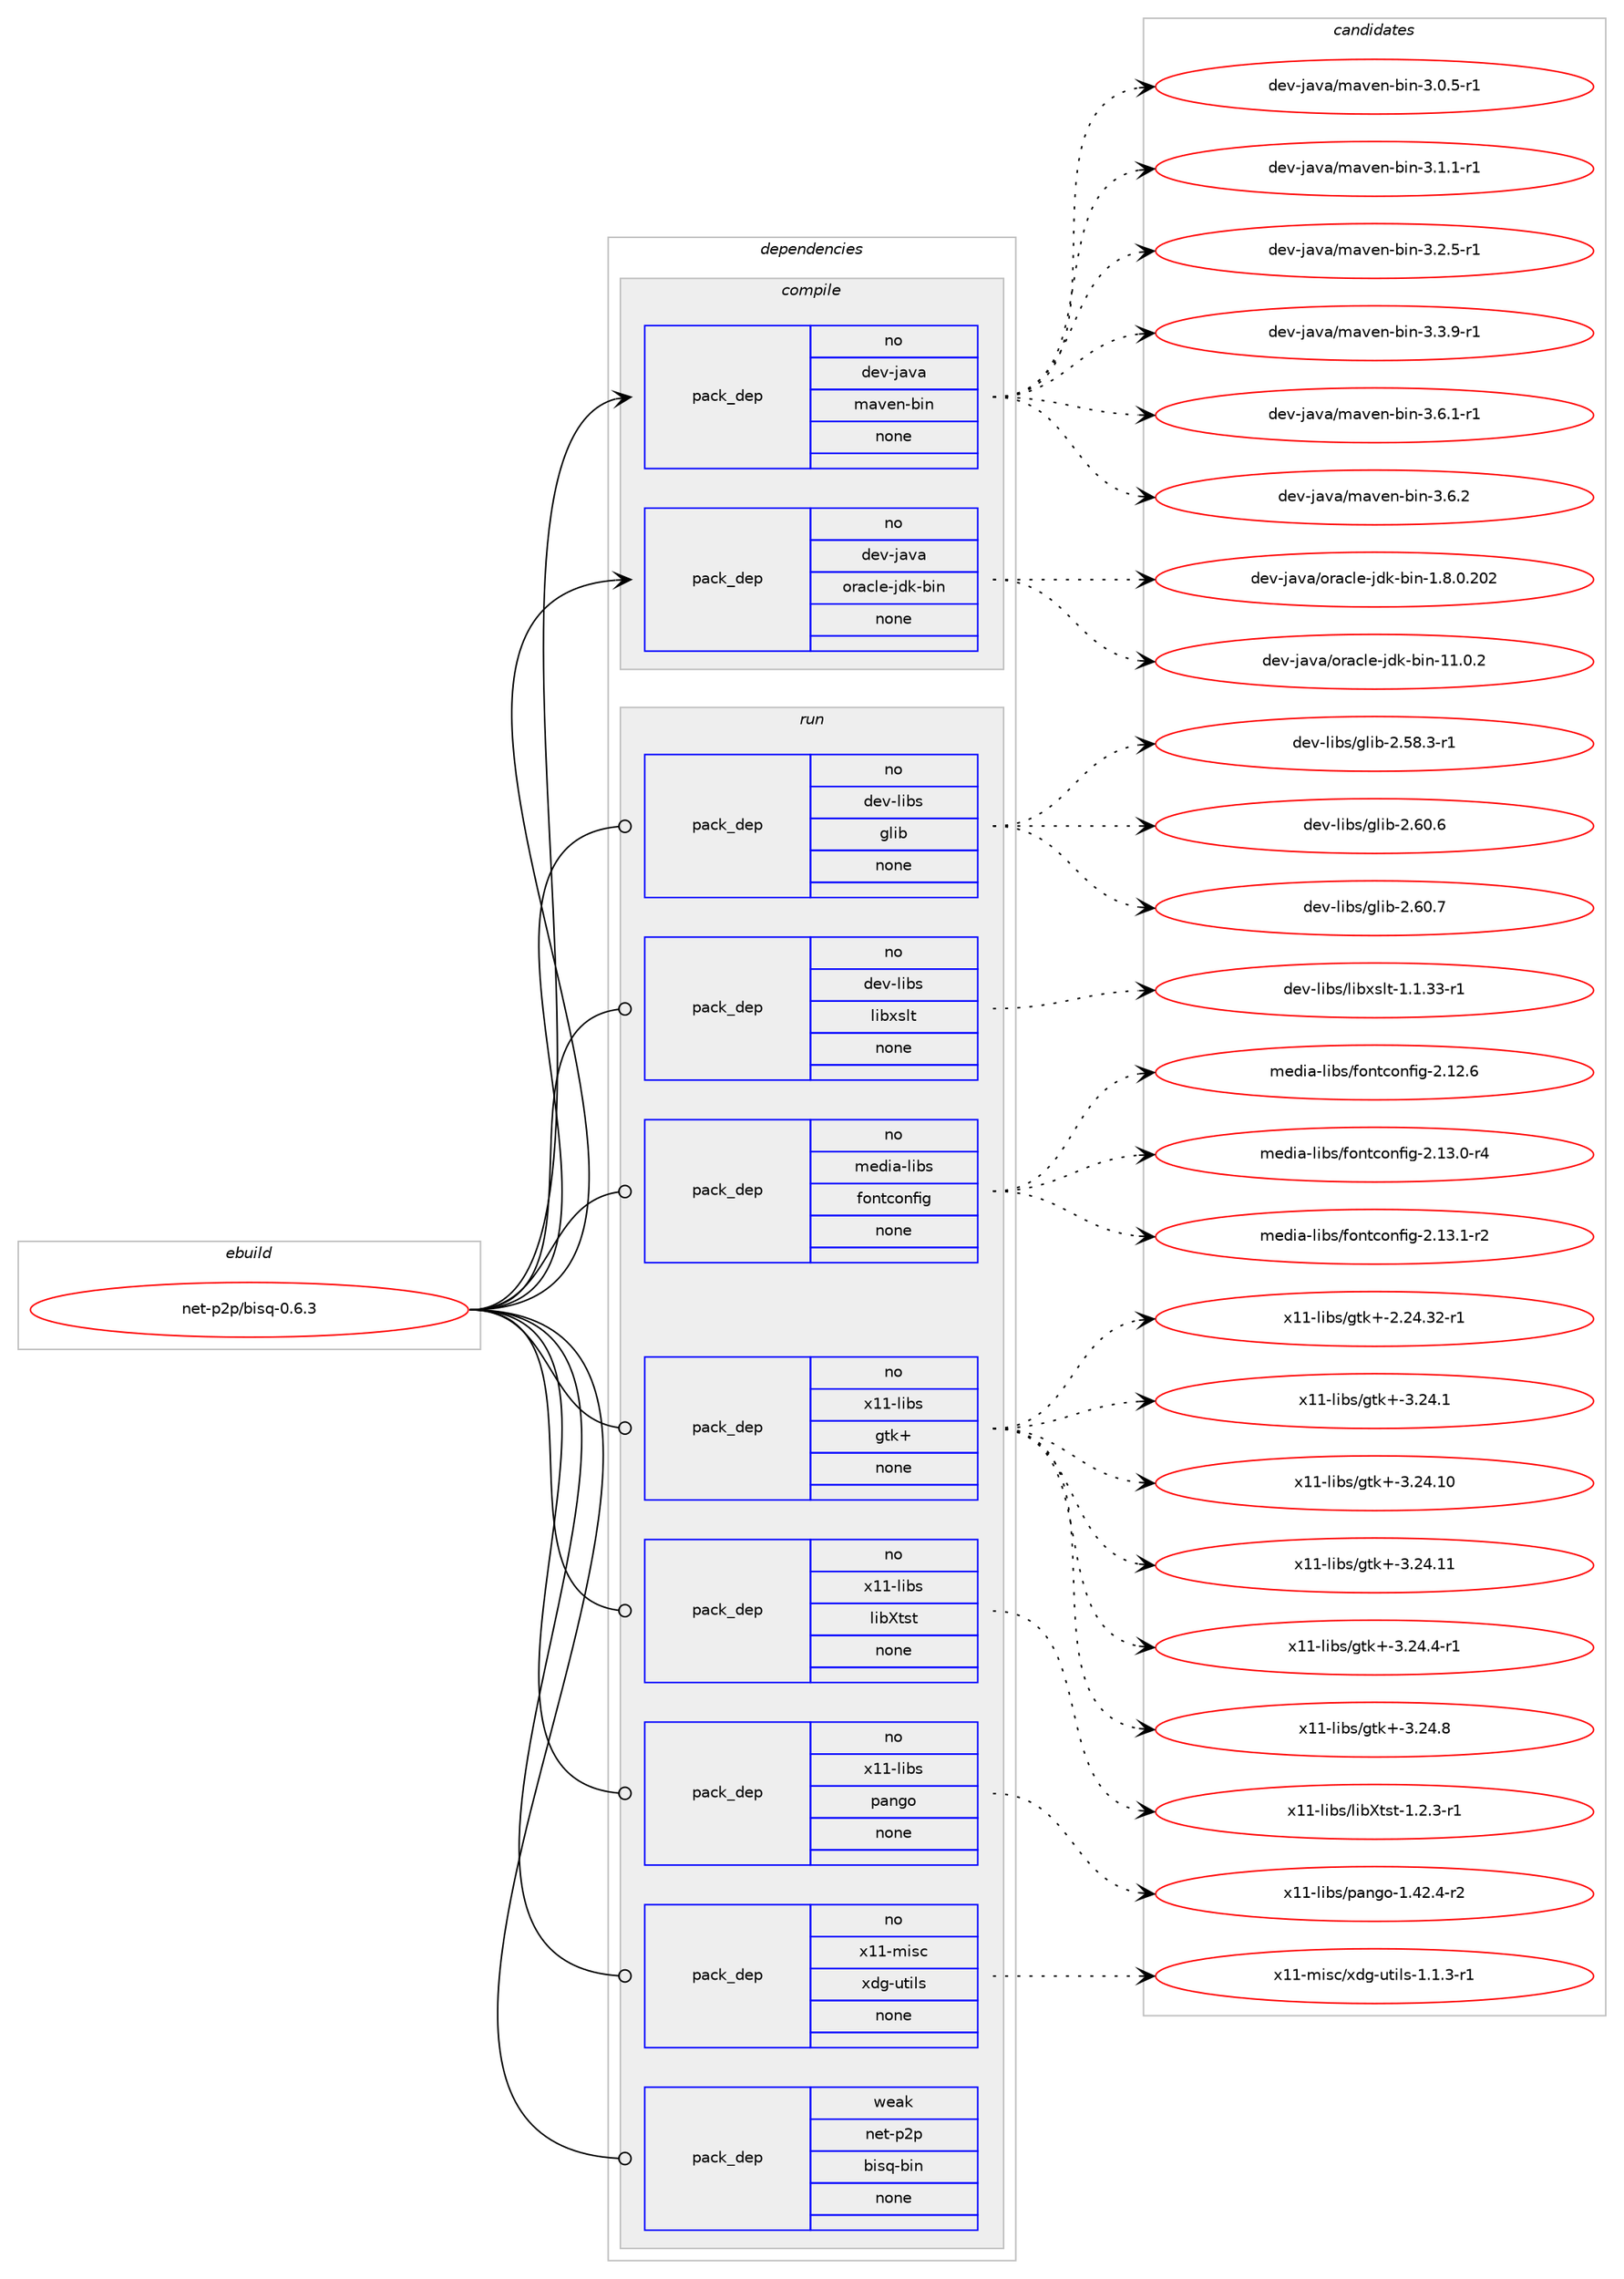 digraph prolog {

# *************
# Graph options
# *************

newrank=true;
concentrate=true;
compound=true;
graph [rankdir=LR,fontname=Helvetica,fontsize=10,ranksep=1.5];#, ranksep=2.5, nodesep=0.2];
edge  [arrowhead=vee];
node  [fontname=Helvetica,fontsize=10];

# **********
# The ebuild
# **********

subgraph cluster_leftcol {
color=gray;
rank=same;
label=<<i>ebuild</i>>;
id [label="net-p2p/bisq-0.6.3", color=red, width=4, href="../net-p2p/bisq-0.6.3.svg"];
}

# ****************
# The dependencies
# ****************

subgraph cluster_midcol {
color=gray;
label=<<i>dependencies</i>>;
subgraph cluster_compile {
fillcolor="#eeeeee";
style=filled;
label=<<i>compile</i>>;
subgraph pack620001 {
dependency839419 [label=<<TABLE BORDER="0" CELLBORDER="1" CELLSPACING="0" CELLPADDING="4" WIDTH="220"><TR><TD ROWSPAN="6" CELLPADDING="30">pack_dep</TD></TR><TR><TD WIDTH="110">no</TD></TR><TR><TD>dev-java</TD></TR><TR><TD>maven-bin</TD></TR><TR><TD>none</TD></TR><TR><TD></TD></TR></TABLE>>, shape=none, color=blue];
}
id:e -> dependency839419:w [weight=20,style="solid",arrowhead="vee"];
subgraph pack620002 {
dependency839420 [label=<<TABLE BORDER="0" CELLBORDER="1" CELLSPACING="0" CELLPADDING="4" WIDTH="220"><TR><TD ROWSPAN="6" CELLPADDING="30">pack_dep</TD></TR><TR><TD WIDTH="110">no</TD></TR><TR><TD>dev-java</TD></TR><TR><TD>oracle-jdk-bin</TD></TR><TR><TD>none</TD></TR><TR><TD></TD></TR></TABLE>>, shape=none, color=blue];
}
id:e -> dependency839420:w [weight=20,style="solid",arrowhead="vee"];
}
subgraph cluster_compileandrun {
fillcolor="#eeeeee";
style=filled;
label=<<i>compile and run</i>>;
}
subgraph cluster_run {
fillcolor="#eeeeee";
style=filled;
label=<<i>run</i>>;
subgraph pack620003 {
dependency839421 [label=<<TABLE BORDER="0" CELLBORDER="1" CELLSPACING="0" CELLPADDING="4" WIDTH="220"><TR><TD ROWSPAN="6" CELLPADDING="30">pack_dep</TD></TR><TR><TD WIDTH="110">no</TD></TR><TR><TD>dev-libs</TD></TR><TR><TD>glib</TD></TR><TR><TD>none</TD></TR><TR><TD></TD></TR></TABLE>>, shape=none, color=blue];
}
id:e -> dependency839421:w [weight=20,style="solid",arrowhead="odot"];
subgraph pack620004 {
dependency839422 [label=<<TABLE BORDER="0" CELLBORDER="1" CELLSPACING="0" CELLPADDING="4" WIDTH="220"><TR><TD ROWSPAN="6" CELLPADDING="30">pack_dep</TD></TR><TR><TD WIDTH="110">no</TD></TR><TR><TD>dev-libs</TD></TR><TR><TD>libxslt</TD></TR><TR><TD>none</TD></TR><TR><TD></TD></TR></TABLE>>, shape=none, color=blue];
}
id:e -> dependency839422:w [weight=20,style="solid",arrowhead="odot"];
subgraph pack620005 {
dependency839423 [label=<<TABLE BORDER="0" CELLBORDER="1" CELLSPACING="0" CELLPADDING="4" WIDTH="220"><TR><TD ROWSPAN="6" CELLPADDING="30">pack_dep</TD></TR><TR><TD WIDTH="110">no</TD></TR><TR><TD>media-libs</TD></TR><TR><TD>fontconfig</TD></TR><TR><TD>none</TD></TR><TR><TD></TD></TR></TABLE>>, shape=none, color=blue];
}
id:e -> dependency839423:w [weight=20,style="solid",arrowhead="odot"];
subgraph pack620006 {
dependency839424 [label=<<TABLE BORDER="0" CELLBORDER="1" CELLSPACING="0" CELLPADDING="4" WIDTH="220"><TR><TD ROWSPAN="6" CELLPADDING="30">pack_dep</TD></TR><TR><TD WIDTH="110">no</TD></TR><TR><TD>x11-libs</TD></TR><TR><TD>gtk+</TD></TR><TR><TD>none</TD></TR><TR><TD></TD></TR></TABLE>>, shape=none, color=blue];
}
id:e -> dependency839424:w [weight=20,style="solid",arrowhead="odot"];
subgraph pack620007 {
dependency839425 [label=<<TABLE BORDER="0" CELLBORDER="1" CELLSPACING="0" CELLPADDING="4" WIDTH="220"><TR><TD ROWSPAN="6" CELLPADDING="30">pack_dep</TD></TR><TR><TD WIDTH="110">no</TD></TR><TR><TD>x11-libs</TD></TR><TR><TD>libXtst</TD></TR><TR><TD>none</TD></TR><TR><TD></TD></TR></TABLE>>, shape=none, color=blue];
}
id:e -> dependency839425:w [weight=20,style="solid",arrowhead="odot"];
subgraph pack620008 {
dependency839426 [label=<<TABLE BORDER="0" CELLBORDER="1" CELLSPACING="0" CELLPADDING="4" WIDTH="220"><TR><TD ROWSPAN="6" CELLPADDING="30">pack_dep</TD></TR><TR><TD WIDTH="110">no</TD></TR><TR><TD>x11-libs</TD></TR><TR><TD>pango</TD></TR><TR><TD>none</TD></TR><TR><TD></TD></TR></TABLE>>, shape=none, color=blue];
}
id:e -> dependency839426:w [weight=20,style="solid",arrowhead="odot"];
subgraph pack620009 {
dependency839427 [label=<<TABLE BORDER="0" CELLBORDER="1" CELLSPACING="0" CELLPADDING="4" WIDTH="220"><TR><TD ROWSPAN="6" CELLPADDING="30">pack_dep</TD></TR><TR><TD WIDTH="110">no</TD></TR><TR><TD>x11-misc</TD></TR><TR><TD>xdg-utils</TD></TR><TR><TD>none</TD></TR><TR><TD></TD></TR></TABLE>>, shape=none, color=blue];
}
id:e -> dependency839427:w [weight=20,style="solid",arrowhead="odot"];
subgraph pack620010 {
dependency839428 [label=<<TABLE BORDER="0" CELLBORDER="1" CELLSPACING="0" CELLPADDING="4" WIDTH="220"><TR><TD ROWSPAN="6" CELLPADDING="30">pack_dep</TD></TR><TR><TD WIDTH="110">weak</TD></TR><TR><TD>net-p2p</TD></TR><TR><TD>bisq-bin</TD></TR><TR><TD>none</TD></TR><TR><TD></TD></TR></TABLE>>, shape=none, color=blue];
}
id:e -> dependency839428:w [weight=20,style="solid",arrowhead="odot"];
}
}

# **************
# The candidates
# **************

subgraph cluster_choices {
rank=same;
color=gray;
label=<<i>candidates</i>>;

subgraph choice620001 {
color=black;
nodesep=1;
choice100101118451069711897471099711810111045981051104551464846534511449 [label="dev-java/maven-bin-3.0.5-r1", color=red, width=4,href="../dev-java/maven-bin-3.0.5-r1.svg"];
choice100101118451069711897471099711810111045981051104551464946494511449 [label="dev-java/maven-bin-3.1.1-r1", color=red, width=4,href="../dev-java/maven-bin-3.1.1-r1.svg"];
choice100101118451069711897471099711810111045981051104551465046534511449 [label="dev-java/maven-bin-3.2.5-r1", color=red, width=4,href="../dev-java/maven-bin-3.2.5-r1.svg"];
choice100101118451069711897471099711810111045981051104551465146574511449 [label="dev-java/maven-bin-3.3.9-r1", color=red, width=4,href="../dev-java/maven-bin-3.3.9-r1.svg"];
choice100101118451069711897471099711810111045981051104551465446494511449 [label="dev-java/maven-bin-3.6.1-r1", color=red, width=4,href="../dev-java/maven-bin-3.6.1-r1.svg"];
choice10010111845106971189747109971181011104598105110455146544650 [label="dev-java/maven-bin-3.6.2", color=red, width=4,href="../dev-java/maven-bin-3.6.2.svg"];
dependency839419:e -> choice100101118451069711897471099711810111045981051104551464846534511449:w [style=dotted,weight="100"];
dependency839419:e -> choice100101118451069711897471099711810111045981051104551464946494511449:w [style=dotted,weight="100"];
dependency839419:e -> choice100101118451069711897471099711810111045981051104551465046534511449:w [style=dotted,weight="100"];
dependency839419:e -> choice100101118451069711897471099711810111045981051104551465146574511449:w [style=dotted,weight="100"];
dependency839419:e -> choice100101118451069711897471099711810111045981051104551465446494511449:w [style=dotted,weight="100"];
dependency839419:e -> choice10010111845106971189747109971181011104598105110455146544650:w [style=dotted,weight="100"];
}
subgraph choice620002 {
color=black;
nodesep=1;
choice10010111845106971189747111114979910810145106100107459810511045494656464846504850 [label="dev-java/oracle-jdk-bin-1.8.0.202", color=red, width=4,href="../dev-java/oracle-jdk-bin-1.8.0.202.svg"];
choice10010111845106971189747111114979910810145106100107459810511045494946484650 [label="dev-java/oracle-jdk-bin-11.0.2", color=red, width=4,href="../dev-java/oracle-jdk-bin-11.0.2.svg"];
dependency839420:e -> choice10010111845106971189747111114979910810145106100107459810511045494656464846504850:w [style=dotted,weight="100"];
dependency839420:e -> choice10010111845106971189747111114979910810145106100107459810511045494946484650:w [style=dotted,weight="100"];
}
subgraph choice620003 {
color=black;
nodesep=1;
choice10010111845108105981154710310810598455046535646514511449 [label="dev-libs/glib-2.58.3-r1", color=red, width=4,href="../dev-libs/glib-2.58.3-r1.svg"];
choice1001011184510810598115471031081059845504654484654 [label="dev-libs/glib-2.60.6", color=red, width=4,href="../dev-libs/glib-2.60.6.svg"];
choice1001011184510810598115471031081059845504654484655 [label="dev-libs/glib-2.60.7", color=red, width=4,href="../dev-libs/glib-2.60.7.svg"];
dependency839421:e -> choice10010111845108105981154710310810598455046535646514511449:w [style=dotted,weight="100"];
dependency839421:e -> choice1001011184510810598115471031081059845504654484654:w [style=dotted,weight="100"];
dependency839421:e -> choice1001011184510810598115471031081059845504654484655:w [style=dotted,weight="100"];
}
subgraph choice620004 {
color=black;
nodesep=1;
choice10010111845108105981154710810598120115108116454946494651514511449 [label="dev-libs/libxslt-1.1.33-r1", color=red, width=4,href="../dev-libs/libxslt-1.1.33-r1.svg"];
dependency839422:e -> choice10010111845108105981154710810598120115108116454946494651514511449:w [style=dotted,weight="100"];
}
subgraph choice620005 {
color=black;
nodesep=1;
choice109101100105974510810598115471021111101169911111010210510345504649504654 [label="media-libs/fontconfig-2.12.6", color=red, width=4,href="../media-libs/fontconfig-2.12.6.svg"];
choice1091011001059745108105981154710211111011699111110102105103455046495146484511452 [label="media-libs/fontconfig-2.13.0-r4", color=red, width=4,href="../media-libs/fontconfig-2.13.0-r4.svg"];
choice1091011001059745108105981154710211111011699111110102105103455046495146494511450 [label="media-libs/fontconfig-2.13.1-r2", color=red, width=4,href="../media-libs/fontconfig-2.13.1-r2.svg"];
dependency839423:e -> choice109101100105974510810598115471021111101169911111010210510345504649504654:w [style=dotted,weight="100"];
dependency839423:e -> choice1091011001059745108105981154710211111011699111110102105103455046495146484511452:w [style=dotted,weight="100"];
dependency839423:e -> choice1091011001059745108105981154710211111011699111110102105103455046495146494511450:w [style=dotted,weight="100"];
}
subgraph choice620006 {
color=black;
nodesep=1;
choice12049494510810598115471031161074345504650524651504511449 [label="x11-libs/gtk+-2.24.32-r1", color=red, width=4,href="../x11-libs/gtk+-2.24.32-r1.svg"];
choice12049494510810598115471031161074345514650524649 [label="x11-libs/gtk+-3.24.1", color=red, width=4,href="../x11-libs/gtk+-3.24.1.svg"];
choice1204949451081059811547103116107434551465052464948 [label="x11-libs/gtk+-3.24.10", color=red, width=4,href="../x11-libs/gtk+-3.24.10.svg"];
choice1204949451081059811547103116107434551465052464949 [label="x11-libs/gtk+-3.24.11", color=red, width=4,href="../x11-libs/gtk+-3.24.11.svg"];
choice120494945108105981154710311610743455146505246524511449 [label="x11-libs/gtk+-3.24.4-r1", color=red, width=4,href="../x11-libs/gtk+-3.24.4-r1.svg"];
choice12049494510810598115471031161074345514650524656 [label="x11-libs/gtk+-3.24.8", color=red, width=4,href="../x11-libs/gtk+-3.24.8.svg"];
dependency839424:e -> choice12049494510810598115471031161074345504650524651504511449:w [style=dotted,weight="100"];
dependency839424:e -> choice12049494510810598115471031161074345514650524649:w [style=dotted,weight="100"];
dependency839424:e -> choice1204949451081059811547103116107434551465052464948:w [style=dotted,weight="100"];
dependency839424:e -> choice1204949451081059811547103116107434551465052464949:w [style=dotted,weight="100"];
dependency839424:e -> choice120494945108105981154710311610743455146505246524511449:w [style=dotted,weight="100"];
dependency839424:e -> choice12049494510810598115471031161074345514650524656:w [style=dotted,weight="100"];
}
subgraph choice620007 {
color=black;
nodesep=1;
choice120494945108105981154710810598881161151164549465046514511449 [label="x11-libs/libXtst-1.2.3-r1", color=red, width=4,href="../x11-libs/libXtst-1.2.3-r1.svg"];
dependency839425:e -> choice120494945108105981154710810598881161151164549465046514511449:w [style=dotted,weight="100"];
}
subgraph choice620008 {
color=black;
nodesep=1;
choice120494945108105981154711297110103111454946525046524511450 [label="x11-libs/pango-1.42.4-r2", color=red, width=4,href="../x11-libs/pango-1.42.4-r2.svg"];
dependency839426:e -> choice120494945108105981154711297110103111454946525046524511450:w [style=dotted,weight="100"];
}
subgraph choice620009 {
color=black;
nodesep=1;
choice1204949451091051159947120100103451171161051081154549464946514511449 [label="x11-misc/xdg-utils-1.1.3-r1", color=red, width=4,href="../x11-misc/xdg-utils-1.1.3-r1.svg"];
dependency839427:e -> choice1204949451091051159947120100103451171161051081154549464946514511449:w [style=dotted,weight="100"];
}
subgraph choice620010 {
color=black;
nodesep=1;
}
}

}
